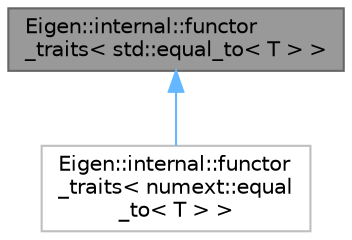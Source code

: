 digraph "Eigen::internal::functor_traits&lt; std::equal_to&lt; T &gt; &gt;"
{
 // LATEX_PDF_SIZE
  bgcolor="transparent";
  edge [fontname=Helvetica,fontsize=10,labelfontname=Helvetica,labelfontsize=10];
  node [fontname=Helvetica,fontsize=10,shape=box,height=0.2,width=0.4];
  Node1 [id="Node000001",label="Eigen::internal::functor\l_traits\< std::equal_to\< T \> \>",height=0.2,width=0.4,color="gray40", fillcolor="grey60", style="filled", fontcolor="black",tooltip=" "];
  Node1 -> Node2 [id="edge2_Node000001_Node000002",dir="back",color="steelblue1",style="solid",tooltip=" "];
  Node2 [id="Node000002",label="Eigen::internal::functor\l_traits\< numext::equal\l_to\< T \> \>",height=0.2,width=0.4,color="grey75", fillcolor="white", style="filled",URL="$structEigen_1_1internal_1_1functor__traits_3_01numext_1_1equal__to_3_01T_01_4_01_4.html",tooltip=" "];
}
